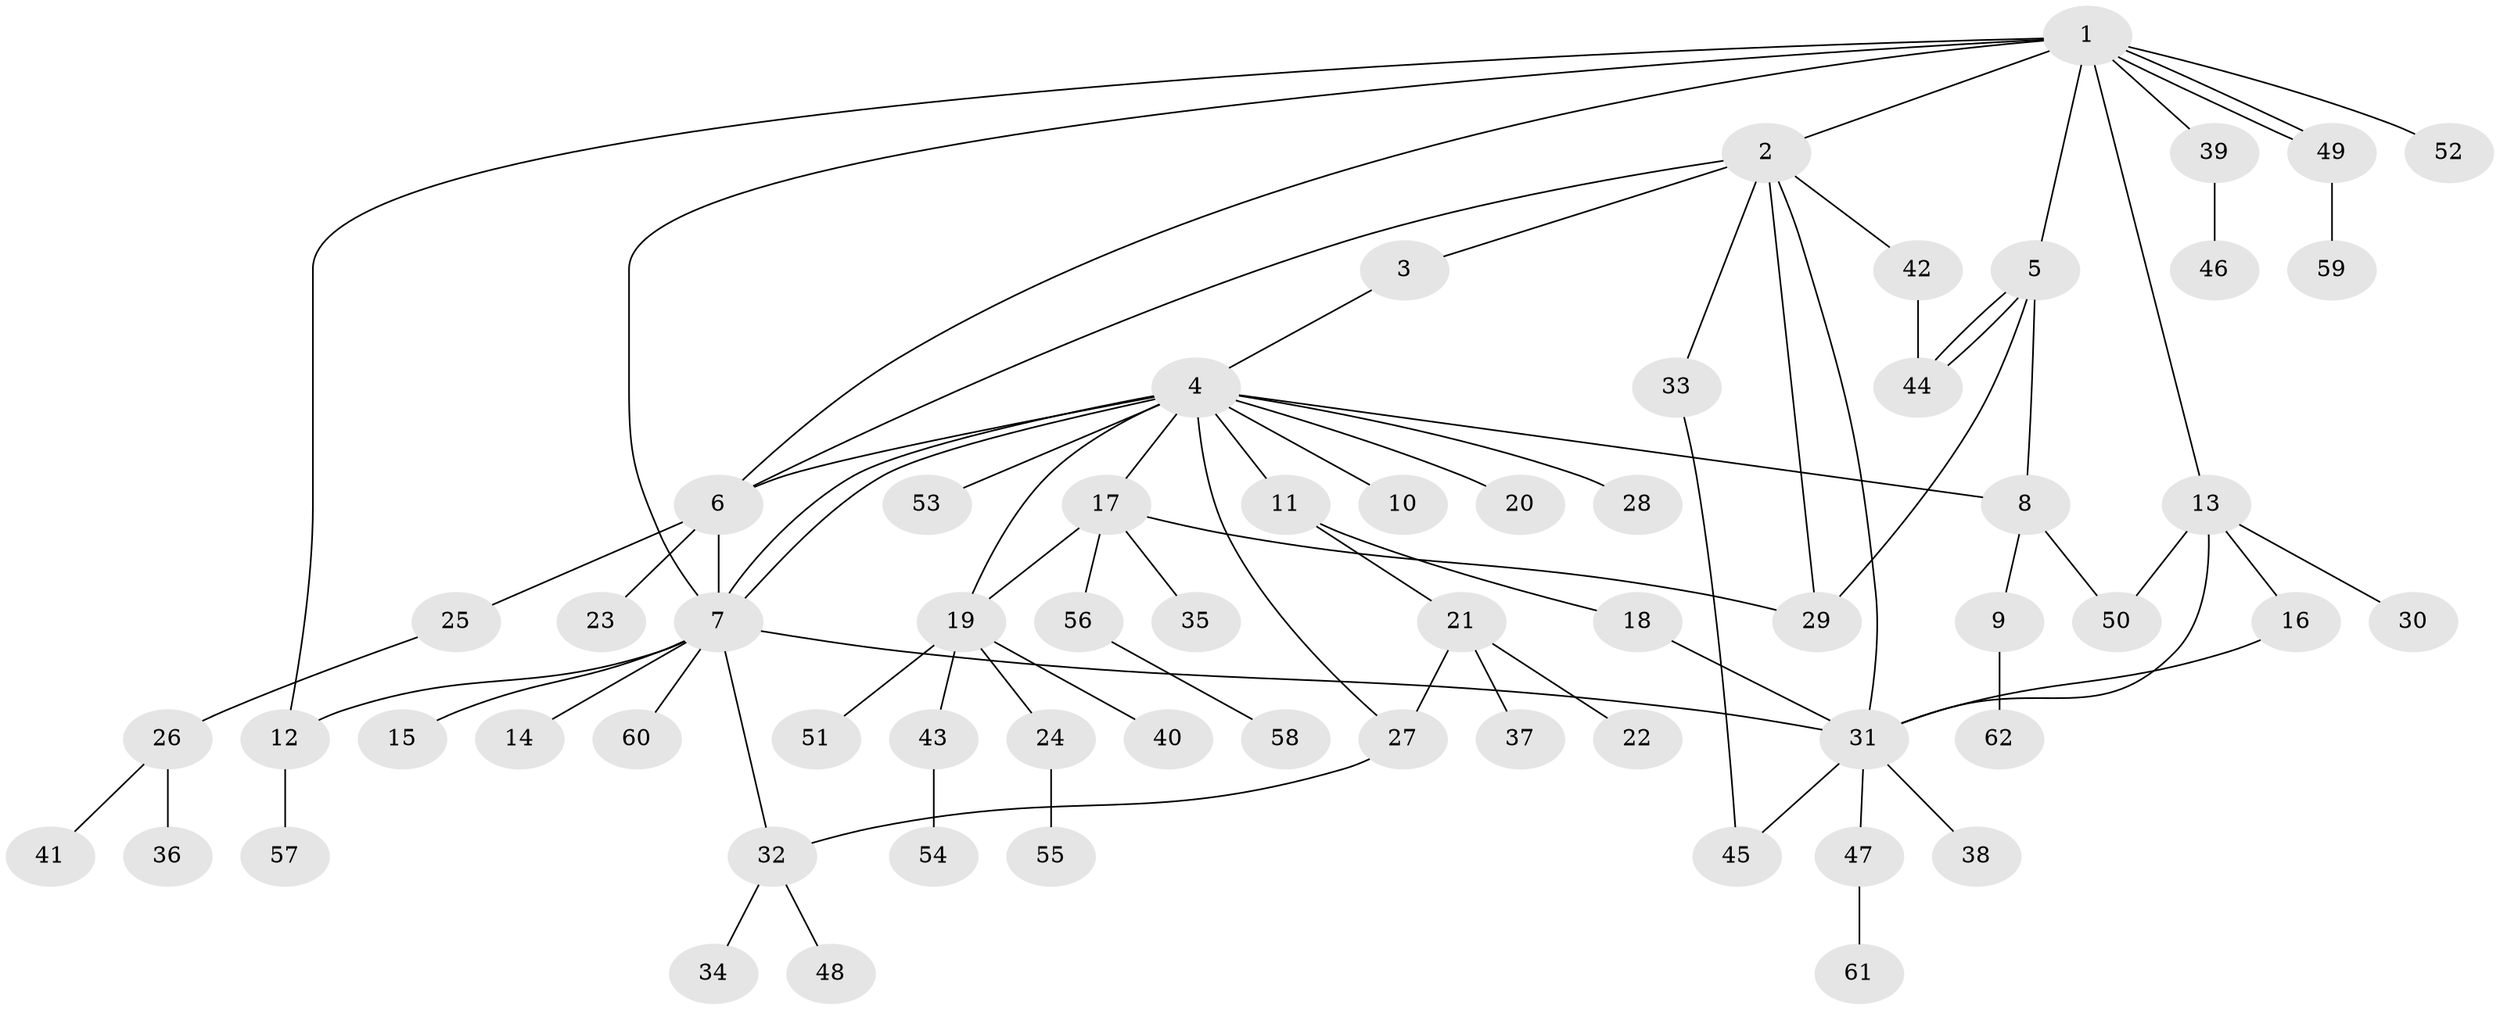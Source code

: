 // coarse degree distribution, {11: 0.05555555555555555, 2: 0.1111111111111111, 9: 0.05555555555555555, 4: 0.1111111111111111, 1: 0.6666666666666666}
// Generated by graph-tools (version 1.1) at 2025/18/03/04/25 18:18:25]
// undirected, 62 vertices, 82 edges
graph export_dot {
graph [start="1"]
  node [color=gray90,style=filled];
  1;
  2;
  3;
  4;
  5;
  6;
  7;
  8;
  9;
  10;
  11;
  12;
  13;
  14;
  15;
  16;
  17;
  18;
  19;
  20;
  21;
  22;
  23;
  24;
  25;
  26;
  27;
  28;
  29;
  30;
  31;
  32;
  33;
  34;
  35;
  36;
  37;
  38;
  39;
  40;
  41;
  42;
  43;
  44;
  45;
  46;
  47;
  48;
  49;
  50;
  51;
  52;
  53;
  54;
  55;
  56;
  57;
  58;
  59;
  60;
  61;
  62;
  1 -- 2;
  1 -- 5;
  1 -- 6;
  1 -- 7;
  1 -- 12;
  1 -- 13;
  1 -- 39;
  1 -- 49;
  1 -- 49;
  1 -- 52;
  2 -- 3;
  2 -- 6;
  2 -- 29;
  2 -- 31;
  2 -- 33;
  2 -- 42;
  3 -- 4;
  4 -- 6;
  4 -- 7;
  4 -- 7;
  4 -- 8;
  4 -- 10;
  4 -- 11;
  4 -- 17;
  4 -- 19;
  4 -- 20;
  4 -- 27;
  4 -- 28;
  4 -- 53;
  5 -- 8;
  5 -- 29;
  5 -- 44;
  5 -- 44;
  6 -- 7;
  6 -- 23;
  6 -- 25;
  7 -- 12;
  7 -- 14;
  7 -- 15;
  7 -- 31;
  7 -- 32;
  7 -- 60;
  8 -- 9;
  8 -- 50;
  9 -- 62;
  11 -- 18;
  11 -- 21;
  12 -- 57;
  13 -- 16;
  13 -- 30;
  13 -- 31;
  13 -- 50;
  16 -- 31;
  17 -- 19;
  17 -- 29;
  17 -- 35;
  17 -- 56;
  18 -- 31;
  19 -- 24;
  19 -- 40;
  19 -- 43;
  19 -- 51;
  21 -- 22;
  21 -- 27;
  21 -- 37;
  24 -- 55;
  25 -- 26;
  26 -- 36;
  26 -- 41;
  27 -- 32;
  31 -- 38;
  31 -- 45;
  31 -- 47;
  32 -- 34;
  32 -- 48;
  33 -- 45;
  39 -- 46;
  42 -- 44;
  43 -- 54;
  47 -- 61;
  49 -- 59;
  56 -- 58;
}

